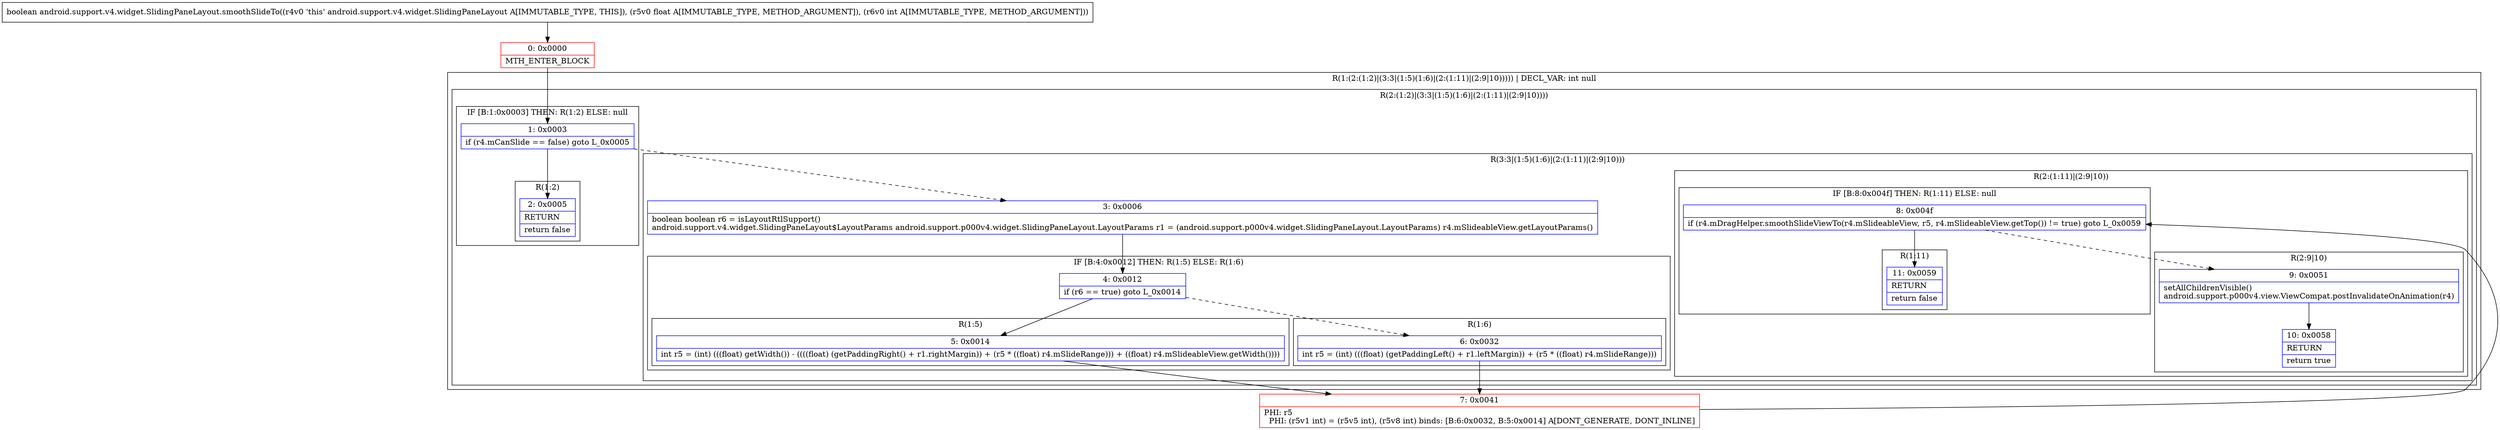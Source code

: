 digraph "CFG forandroid.support.v4.widget.SlidingPaneLayout.smoothSlideTo(FI)Z" {
subgraph cluster_Region_709840569 {
label = "R(1:(2:(1:2)|(3:3|(1:5)(1:6)|(2:(1:11)|(2:9|10))))) | DECL_VAR: int null\l";
node [shape=record,color=blue];
subgraph cluster_Region_1085109851 {
label = "R(2:(1:2)|(3:3|(1:5)(1:6)|(2:(1:11)|(2:9|10))))";
node [shape=record,color=blue];
subgraph cluster_IfRegion_1980059263 {
label = "IF [B:1:0x0003] THEN: R(1:2) ELSE: null";
node [shape=record,color=blue];
Node_1 [shape=record,label="{1\:\ 0x0003|if (r4.mCanSlide == false) goto L_0x0005\l}"];
subgraph cluster_Region_1898954449 {
label = "R(1:2)";
node [shape=record,color=blue];
Node_2 [shape=record,label="{2\:\ 0x0005|RETURN\l|return false\l}"];
}
}
subgraph cluster_Region_1626408764 {
label = "R(3:3|(1:5)(1:6)|(2:(1:11)|(2:9|10)))";
node [shape=record,color=blue];
Node_3 [shape=record,label="{3\:\ 0x0006|boolean boolean r6 = isLayoutRtlSupport()\landroid.support.v4.widget.SlidingPaneLayout$LayoutParams android.support.p000v4.widget.SlidingPaneLayout.LayoutParams r1 = (android.support.p000v4.widget.SlidingPaneLayout.LayoutParams) r4.mSlideableView.getLayoutParams()\l}"];
subgraph cluster_IfRegion_2028647970 {
label = "IF [B:4:0x0012] THEN: R(1:5) ELSE: R(1:6)";
node [shape=record,color=blue];
Node_4 [shape=record,label="{4\:\ 0x0012|if (r6 == true) goto L_0x0014\l}"];
subgraph cluster_Region_1284550354 {
label = "R(1:5)";
node [shape=record,color=blue];
Node_5 [shape=record,label="{5\:\ 0x0014|int r5 = (int) (((float) getWidth()) \- ((((float) (getPaddingRight() + r1.rightMargin)) + (r5 * ((float) r4.mSlideRange))) + ((float) r4.mSlideableView.getWidth())))\l}"];
}
subgraph cluster_Region_2041589508 {
label = "R(1:6)";
node [shape=record,color=blue];
Node_6 [shape=record,label="{6\:\ 0x0032|int r5 = (int) (((float) (getPaddingLeft() + r1.leftMargin)) + (r5 * ((float) r4.mSlideRange)))\l}"];
}
}
subgraph cluster_Region_566561995 {
label = "R(2:(1:11)|(2:9|10))";
node [shape=record,color=blue];
subgraph cluster_IfRegion_183609606 {
label = "IF [B:8:0x004f] THEN: R(1:11) ELSE: null";
node [shape=record,color=blue];
Node_8 [shape=record,label="{8\:\ 0x004f|if (r4.mDragHelper.smoothSlideViewTo(r4.mSlideableView, r5, r4.mSlideableView.getTop()) != true) goto L_0x0059\l}"];
subgraph cluster_Region_1457223825 {
label = "R(1:11)";
node [shape=record,color=blue];
Node_11 [shape=record,label="{11\:\ 0x0059|RETURN\l|return false\l}"];
}
}
subgraph cluster_Region_1510903213 {
label = "R(2:9|10)";
node [shape=record,color=blue];
Node_9 [shape=record,label="{9\:\ 0x0051|setAllChildrenVisible()\landroid.support.p000v4.view.ViewCompat.postInvalidateOnAnimation(r4)\l}"];
Node_10 [shape=record,label="{10\:\ 0x0058|RETURN\l|return true\l}"];
}
}
}
}
}
Node_0 [shape=record,color=red,label="{0\:\ 0x0000|MTH_ENTER_BLOCK\l}"];
Node_7 [shape=record,color=red,label="{7\:\ 0x0041|PHI: r5 \l  PHI: (r5v1 int) = (r5v5 int), (r5v8 int) binds: [B:6:0x0032, B:5:0x0014] A[DONT_GENERATE, DONT_INLINE]\l}"];
MethodNode[shape=record,label="{boolean android.support.v4.widget.SlidingPaneLayout.smoothSlideTo((r4v0 'this' android.support.v4.widget.SlidingPaneLayout A[IMMUTABLE_TYPE, THIS]), (r5v0 float A[IMMUTABLE_TYPE, METHOD_ARGUMENT]), (r6v0 int A[IMMUTABLE_TYPE, METHOD_ARGUMENT])) }"];
MethodNode -> Node_0;
Node_1 -> Node_2;
Node_1 -> Node_3[style=dashed];
Node_3 -> Node_4;
Node_4 -> Node_5;
Node_4 -> Node_6[style=dashed];
Node_5 -> Node_7;
Node_6 -> Node_7;
Node_8 -> Node_9[style=dashed];
Node_8 -> Node_11;
Node_9 -> Node_10;
Node_0 -> Node_1;
Node_7 -> Node_8;
}

